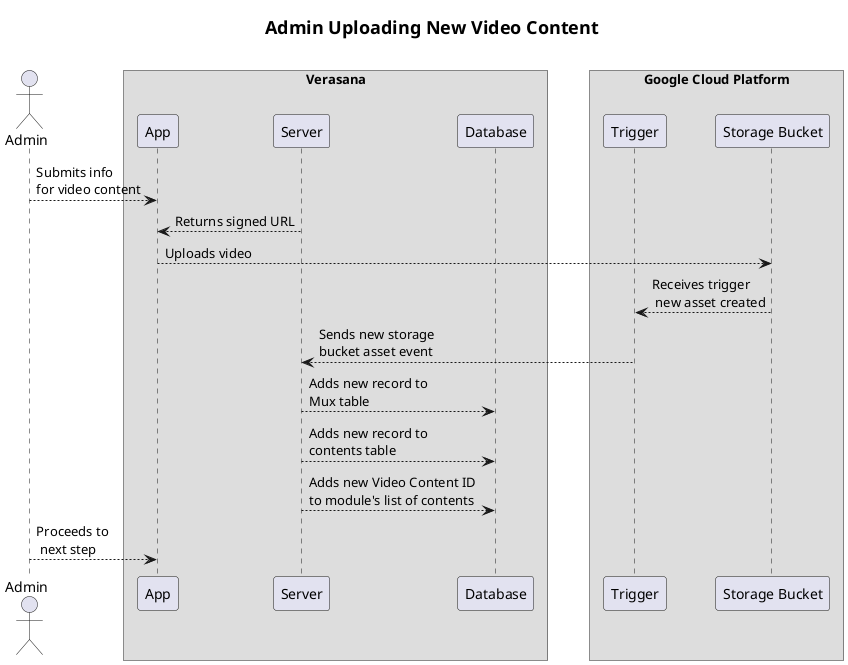 @startuml
skinparam BoxPadding 20
skinparam ParticipantPadding 10
'https://plantuml.com/sequence-diagram

title "=Admin Uploading New Video Content\n"

actor Admin order 05
box "Verasana"
	participant App order 10
	participant Server order 15
	participant Database order 20
end box

box "Google Cloud Platform"
	participant Trigger order 30
	participant "Storage Bucket" as Storage order 35
end box

Admin --> App: Submits info \nfor video content
App <-- Server: Returns signed URL
App --> Storage: Uploads video
Trigger <-- Storage: Receives trigger \n new asset created
Server <-- Trigger: Sends new storage \nbucket asset event
Server --> Database: Adds new record to \nMux table
Server --> Database: Adds new record to \ncontents table
Server --> Database: Adds new Video Content ID \nto module's list of contents
Admin --> App: Proceeds to \n next step
@enduml
